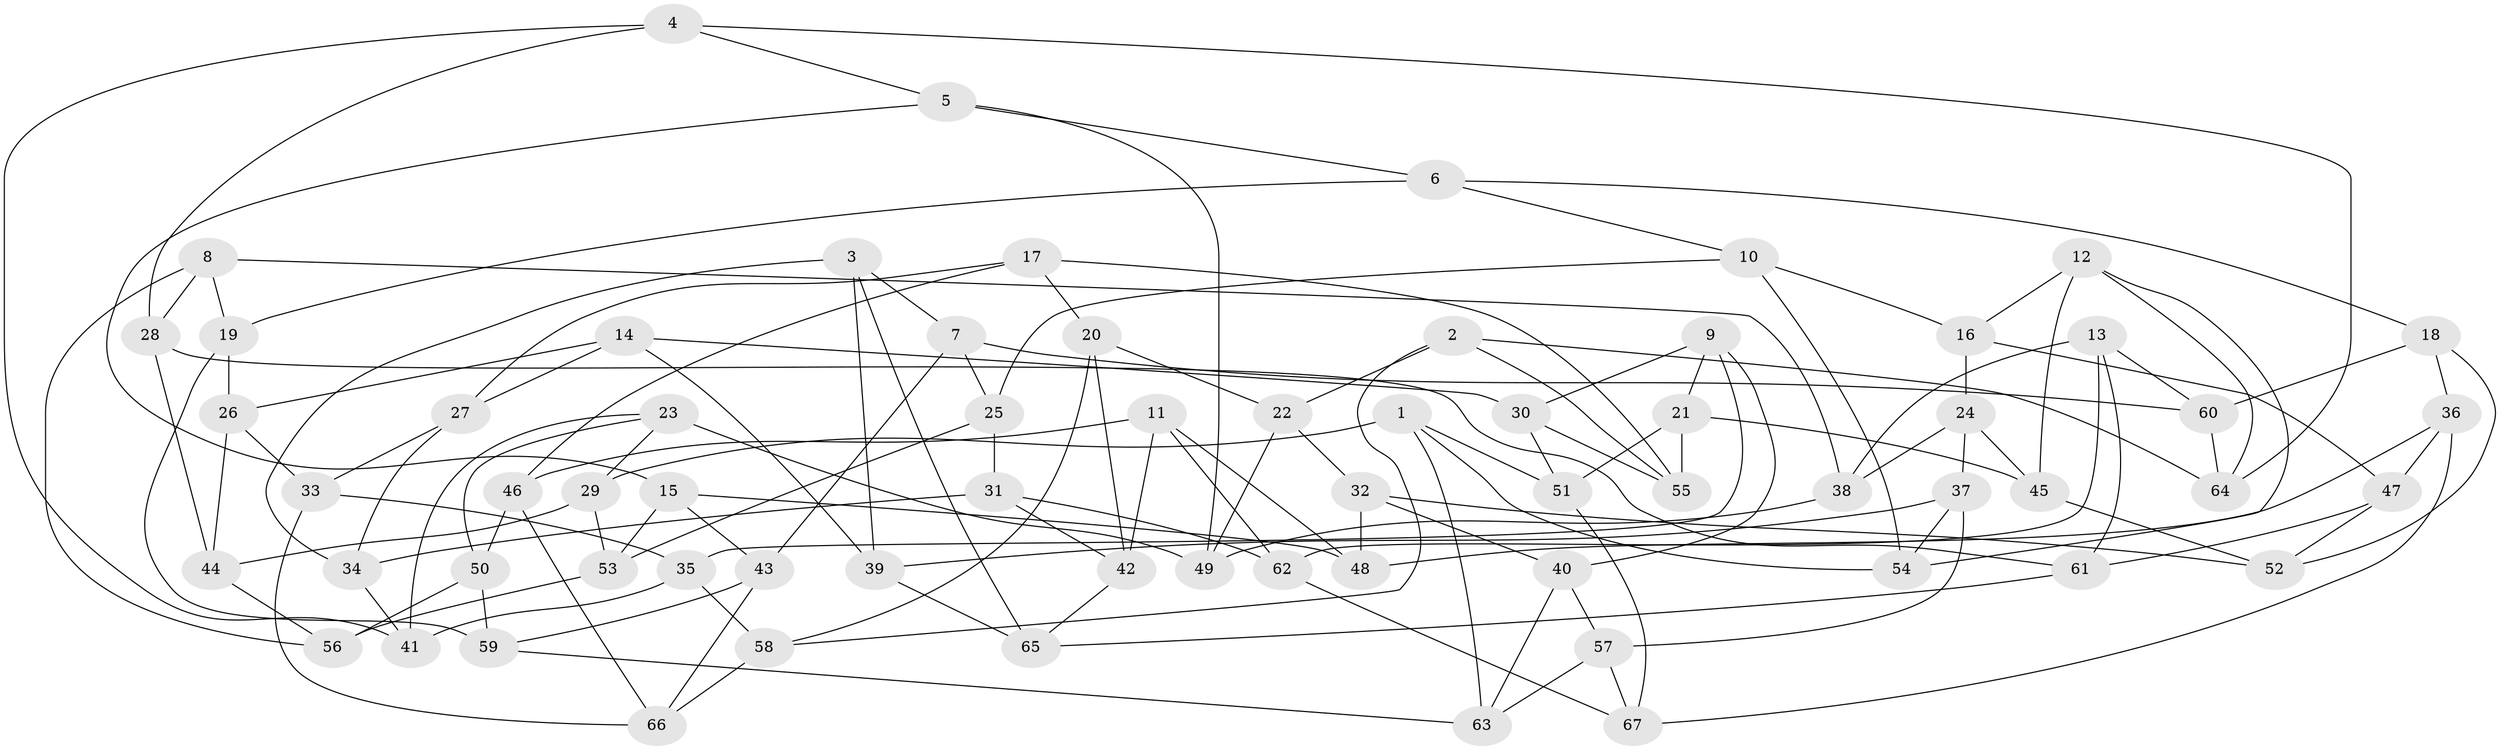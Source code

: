// Generated by graph-tools (version 1.1) at 2025/57/03/09/25 04:57:48]
// undirected, 67 vertices, 134 edges
graph export_dot {
graph [start="1"]
  node [color=gray90,style=filled];
  1;
  2;
  3;
  4;
  5;
  6;
  7;
  8;
  9;
  10;
  11;
  12;
  13;
  14;
  15;
  16;
  17;
  18;
  19;
  20;
  21;
  22;
  23;
  24;
  25;
  26;
  27;
  28;
  29;
  30;
  31;
  32;
  33;
  34;
  35;
  36;
  37;
  38;
  39;
  40;
  41;
  42;
  43;
  44;
  45;
  46;
  47;
  48;
  49;
  50;
  51;
  52;
  53;
  54;
  55;
  56;
  57;
  58;
  59;
  60;
  61;
  62;
  63;
  64;
  65;
  66;
  67;
  1 -- 29;
  1 -- 54;
  1 -- 51;
  1 -- 63;
  2 -- 64;
  2 -- 55;
  2 -- 58;
  2 -- 22;
  3 -- 34;
  3 -- 7;
  3 -- 65;
  3 -- 39;
  4 -- 64;
  4 -- 5;
  4 -- 28;
  4 -- 41;
  5 -- 15;
  5 -- 6;
  5 -- 49;
  6 -- 19;
  6 -- 18;
  6 -- 10;
  7 -- 25;
  7 -- 60;
  7 -- 43;
  8 -- 38;
  8 -- 56;
  8 -- 19;
  8 -- 28;
  9 -- 21;
  9 -- 30;
  9 -- 35;
  9 -- 40;
  10 -- 54;
  10 -- 16;
  10 -- 25;
  11 -- 62;
  11 -- 48;
  11 -- 42;
  11 -- 46;
  12 -- 54;
  12 -- 64;
  12 -- 16;
  12 -- 45;
  13 -- 62;
  13 -- 61;
  13 -- 60;
  13 -- 38;
  14 -- 30;
  14 -- 39;
  14 -- 27;
  14 -- 26;
  15 -- 53;
  15 -- 48;
  15 -- 43;
  16 -- 47;
  16 -- 24;
  17 -- 20;
  17 -- 46;
  17 -- 55;
  17 -- 27;
  18 -- 52;
  18 -- 60;
  18 -- 36;
  19 -- 59;
  19 -- 26;
  20 -- 58;
  20 -- 22;
  20 -- 42;
  21 -- 45;
  21 -- 51;
  21 -- 55;
  22 -- 49;
  22 -- 32;
  23 -- 29;
  23 -- 49;
  23 -- 41;
  23 -- 50;
  24 -- 37;
  24 -- 45;
  24 -- 38;
  25 -- 31;
  25 -- 53;
  26 -- 33;
  26 -- 44;
  27 -- 33;
  27 -- 34;
  28 -- 44;
  28 -- 61;
  29 -- 53;
  29 -- 44;
  30 -- 51;
  30 -- 55;
  31 -- 42;
  31 -- 62;
  31 -- 34;
  32 -- 48;
  32 -- 40;
  32 -- 52;
  33 -- 66;
  33 -- 35;
  34 -- 41;
  35 -- 58;
  35 -- 41;
  36 -- 48;
  36 -- 47;
  36 -- 67;
  37 -- 39;
  37 -- 54;
  37 -- 57;
  38 -- 49;
  39 -- 65;
  40 -- 63;
  40 -- 57;
  42 -- 65;
  43 -- 66;
  43 -- 59;
  44 -- 56;
  45 -- 52;
  46 -- 50;
  46 -- 66;
  47 -- 61;
  47 -- 52;
  50 -- 59;
  50 -- 56;
  51 -- 67;
  53 -- 56;
  57 -- 67;
  57 -- 63;
  58 -- 66;
  59 -- 63;
  60 -- 64;
  61 -- 65;
  62 -- 67;
}
